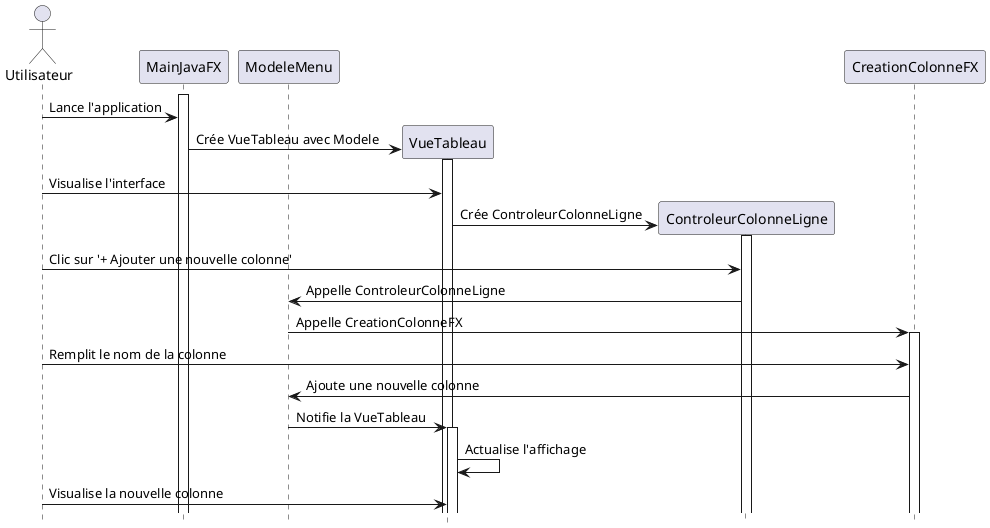 @startuml
hide footbox
actor Utilisateur
participant "MainJavaFX" as Main
participant "ModeleMenu" as Modele
participant "VueTableau" as VueTableau
participant "ControleurColonneLigne" as Controleur
participant "CreationColonneFX" as CreationColonne

activate Main
Utilisateur -> Main: Lance l'application
create Modele
create VueTableau
Main -> VueTableau: Crée VueTableau avec Modele

activate VueTableau
Utilisateur -> VueTableau: Visualise l'interface

create Controleur
VueTableau -> Controleur: Crée ControleurColonneLigne

activate Controleur
Utilisateur -> Controleur: Clic sur '+ Ajouter une nouvelle colonne'
Controleur -> Modele: Appelle ControleurColonneLigne
Modele -> CreationColonne: Appelle CreationColonneFX

activate CreationColonne
Utilisateur -> CreationColonne: Remplit le nom de la colonne
CreationColonne -> Modele: Ajoute une nouvelle colonne
Modele -> VueTableau: Notifie la VueTableau

activate VueTableau
VueTableau -> VueTableau: Actualise l'affichage
Utilisateur -> VueTableau: Visualise la nouvelle colonne

@enduml